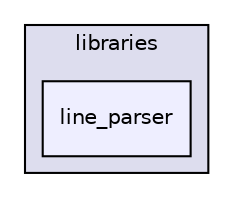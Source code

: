 digraph "sketchbook/libraries/line_parser" {
  compound=true
  node [ fontsize="10", fontname="Helvetica"];
  edge [ labelfontsize="10", labelfontname="Helvetica"];
  subgraph clusterdir_1f230a50cb8328eed74ee6db218aa7d6 {
    graph [ bgcolor="#ddddee", pencolor="black", label="libraries" fontname="Helvetica", fontsize="10", URL="dir_1f230a50cb8328eed74ee6db218aa7d6.html"]
  dir_918914eda52b5daa3fa7fa5a80e64904 [shape=box, label="line_parser", style="filled", fillcolor="#eeeeff", pencolor="black", URL="dir_918914eda52b5daa3fa7fa5a80e64904.html"];
  }
}
